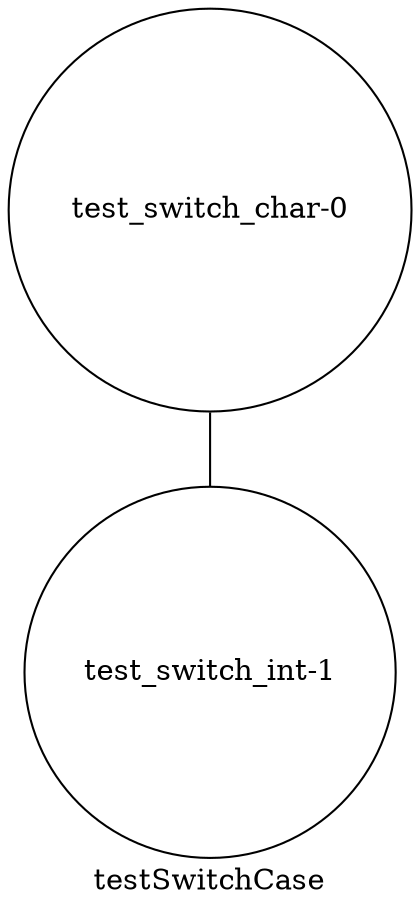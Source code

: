 graph testSwitchCase{
label =testSwitchCase
test_switch_char[label="test_switch_char-0", shape=circle, style=filled, fillcolor=White]
test_switch_int[label="test_switch_int-1", shape=circle, style=filled, fillcolor=White]
test_switch_char--test_switch_int
}
